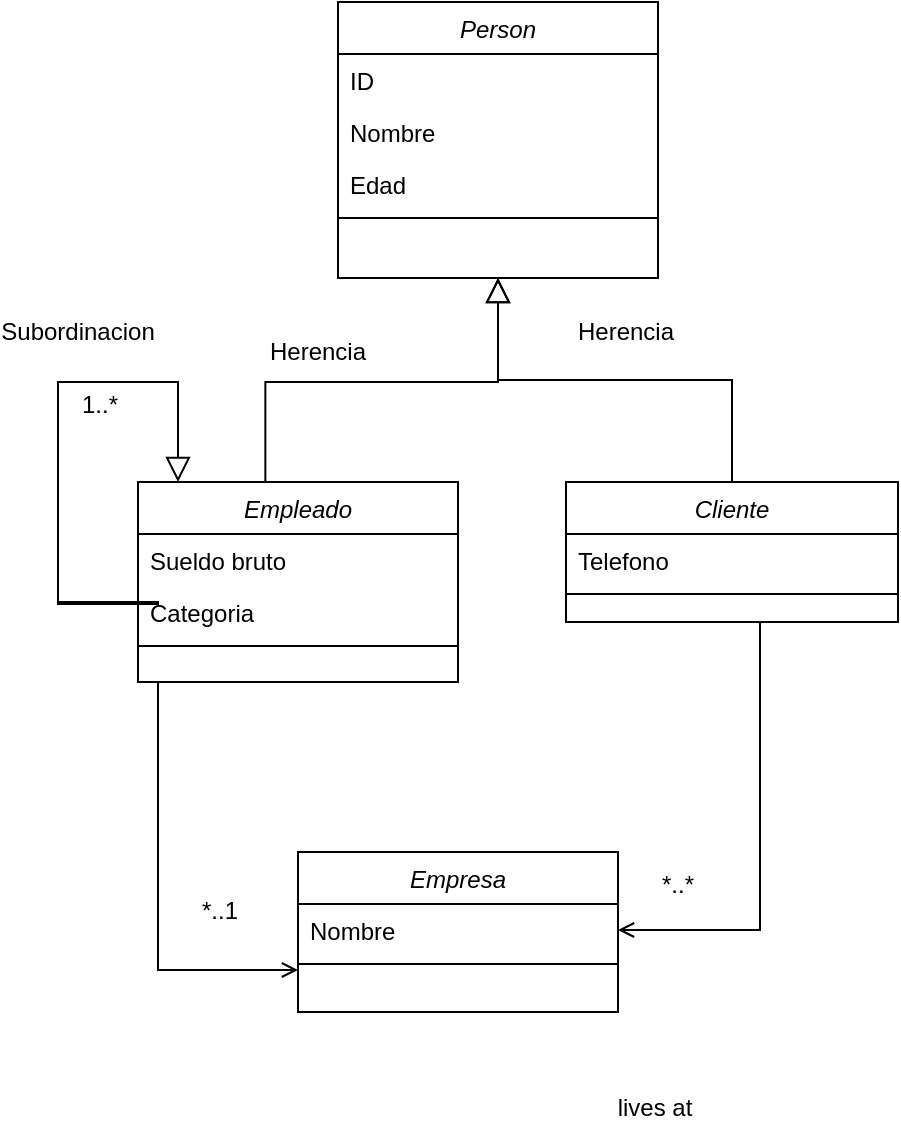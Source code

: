 <mxfile version="21.7.2" type="google">
  <diagram id="C5RBs43oDa-KdzZeNtuy" name="Page-1">
    <mxGraphModel grid="1" page="1" gridSize="10" guides="1" tooltips="1" connect="1" arrows="1" fold="1" pageScale="1" pageWidth="827" pageHeight="1169" math="0" shadow="0">
      <root>
        <mxCell id="WIyWlLk6GJQsqaUBKTNV-0" />
        <mxCell id="WIyWlLk6GJQsqaUBKTNV-1" parent="WIyWlLk6GJQsqaUBKTNV-0" />
        <mxCell id="zkfFHV4jXpPFQw0GAbJ--0" value="Person" style="swimlane;fontStyle=2;align=center;verticalAlign=top;childLayout=stackLayout;horizontal=1;startSize=26;horizontalStack=0;resizeParent=1;resizeLast=0;collapsible=1;marginBottom=0;rounded=0;shadow=0;strokeWidth=1;" vertex="1" parent="WIyWlLk6GJQsqaUBKTNV-1">
          <mxGeometry x="220" y="120" width="160" height="138" as="geometry">
            <mxRectangle x="230" y="140" width="160" height="26" as="alternateBounds" />
          </mxGeometry>
        </mxCell>
        <mxCell id="zkfFHV4jXpPFQw0GAbJ--1" value="ID" style="text;align=left;verticalAlign=top;spacingLeft=4;spacingRight=4;overflow=hidden;rotatable=0;points=[[0,0.5],[1,0.5]];portConstraint=eastwest;" vertex="1" parent="zkfFHV4jXpPFQw0GAbJ--0">
          <mxGeometry y="26" width="160" height="26" as="geometry" />
        </mxCell>
        <mxCell id="zkfFHV4jXpPFQw0GAbJ--2" value="Nombre" style="text;align=left;verticalAlign=top;spacingLeft=4;spacingRight=4;overflow=hidden;rotatable=0;points=[[0,0.5],[1,0.5]];portConstraint=eastwest;rounded=0;shadow=0;html=0;" vertex="1" parent="zkfFHV4jXpPFQw0GAbJ--0">
          <mxGeometry y="52" width="160" height="26" as="geometry" />
        </mxCell>
        <mxCell id="zkfFHV4jXpPFQw0GAbJ--3" value="Edad" style="text;align=left;verticalAlign=top;spacingLeft=4;spacingRight=4;overflow=hidden;rotatable=0;points=[[0,0.5],[1,0.5]];portConstraint=eastwest;rounded=0;shadow=0;html=0;" vertex="1" parent="zkfFHV4jXpPFQw0GAbJ--0">
          <mxGeometry y="78" width="160" height="26" as="geometry" />
        </mxCell>
        <mxCell id="zkfFHV4jXpPFQw0GAbJ--4" value="" style="line;html=1;strokeWidth=1;align=left;verticalAlign=middle;spacingTop=-1;spacingLeft=3;spacingRight=3;rotatable=0;labelPosition=right;points=[];portConstraint=eastwest;" vertex="1" parent="zkfFHV4jXpPFQw0GAbJ--0">
          <mxGeometry y="104" width="160" height="8" as="geometry" />
        </mxCell>
        <mxCell id="zkfFHV4jXpPFQw0GAbJ--12" value="" style="endArrow=block;endSize=10;endFill=0;shadow=0;strokeWidth=1;rounded=0;edgeStyle=elbowEdgeStyle;elbow=vertical;exitX=0.398;exitY=0.017;exitDx=0;exitDy=0;exitPerimeter=0;" edge="1" parent="WIyWlLk6GJQsqaUBKTNV-1" source="r3swf6ewg_lWxS3_q9oB-0" target="zkfFHV4jXpPFQw0GAbJ--0">
          <mxGeometry width="160" relative="1" as="geometry">
            <mxPoint x="200" y="360" as="sourcePoint" />
            <mxPoint x="200" y="203" as="targetPoint" />
          </mxGeometry>
        </mxCell>
        <mxCell id="zkfFHV4jXpPFQw0GAbJ--16" value="" style="endArrow=block;endSize=10;endFill=0;shadow=0;strokeWidth=1;rounded=0;edgeStyle=elbowEdgeStyle;elbow=vertical;exitX=0.5;exitY=0;exitDx=0;exitDy=0;" edge="1" parent="WIyWlLk6GJQsqaUBKTNV-1" source="r3swf6ewg_lWxS3_q9oB-6" target="zkfFHV4jXpPFQw0GAbJ--0">
          <mxGeometry width="160" relative="1" as="geometry">
            <mxPoint x="410" y="360" as="sourcePoint" />
            <mxPoint x="310" y="271" as="targetPoint" />
          </mxGeometry>
        </mxCell>
        <mxCell id="r3swf6ewg_lWxS3_q9oB-0" value="Empleado" style="swimlane;fontStyle=2;align=center;verticalAlign=top;childLayout=stackLayout;horizontal=1;startSize=26;horizontalStack=0;resizeParent=1;resizeLast=0;collapsible=1;marginBottom=0;rounded=0;shadow=0;strokeWidth=1;" vertex="1" parent="WIyWlLk6GJQsqaUBKTNV-1">
          <mxGeometry x="120" y="360" width="160" height="100" as="geometry">
            <mxRectangle x="230" y="140" width="160" height="26" as="alternateBounds" />
          </mxGeometry>
        </mxCell>
        <mxCell id="r3swf6ewg_lWxS3_q9oB-1" value="Sueldo bruto" style="text;align=left;verticalAlign=top;spacingLeft=4;spacingRight=4;overflow=hidden;rotatable=0;points=[[0,0.5],[1,0.5]];portConstraint=eastwest;" vertex="1" parent="r3swf6ewg_lWxS3_q9oB-0">
          <mxGeometry y="26" width="160" height="26" as="geometry" />
        </mxCell>
        <mxCell id="r3swf6ewg_lWxS3_q9oB-2" value="Categoria" style="text;align=left;verticalAlign=top;spacingLeft=4;spacingRight=4;overflow=hidden;rotatable=0;points=[[0,0.5],[1,0.5]];portConstraint=eastwest;rounded=0;shadow=0;html=0;" vertex="1" parent="r3swf6ewg_lWxS3_q9oB-0">
          <mxGeometry y="52" width="160" height="26" as="geometry" />
        </mxCell>
        <mxCell id="r3swf6ewg_lWxS3_q9oB-4" value="" style="line;html=1;strokeWidth=1;align=left;verticalAlign=middle;spacingTop=-1;spacingLeft=3;spacingRight=3;rotatable=0;labelPosition=right;points=[];portConstraint=eastwest;" vertex="1" parent="r3swf6ewg_lWxS3_q9oB-0">
          <mxGeometry y="78" width="160" height="8" as="geometry" />
        </mxCell>
        <mxCell id="r3swf6ewg_lWxS3_q9oB-6" value="Cliente" style="swimlane;fontStyle=2;align=center;verticalAlign=top;childLayout=stackLayout;horizontal=1;startSize=26;horizontalStack=0;resizeParent=1;resizeLast=0;collapsible=1;marginBottom=0;rounded=0;shadow=0;strokeWidth=1;" vertex="1" parent="WIyWlLk6GJQsqaUBKTNV-1">
          <mxGeometry x="334" y="360" width="166" height="70" as="geometry">
            <mxRectangle x="230" y="140" width="160" height="26" as="alternateBounds" />
          </mxGeometry>
        </mxCell>
        <mxCell id="r3swf6ewg_lWxS3_q9oB-8" value="Telefono" style="text;align=left;verticalAlign=top;spacingLeft=4;spacingRight=4;overflow=hidden;rotatable=0;points=[[0,0.5],[1,0.5]];portConstraint=eastwest;rounded=0;shadow=0;html=0;" vertex="1" parent="r3swf6ewg_lWxS3_q9oB-6">
          <mxGeometry y="26" width="166" height="26" as="geometry" />
        </mxCell>
        <mxCell id="r3swf6ewg_lWxS3_q9oB-10" value="" style="line;html=1;strokeWidth=1;align=left;verticalAlign=middle;spacingTop=-1;spacingLeft=3;spacingRight=3;rotatable=0;labelPosition=right;points=[];portConstraint=eastwest;" vertex="1" parent="r3swf6ewg_lWxS3_q9oB-6">
          <mxGeometry y="52" width="166" height="8" as="geometry" />
        </mxCell>
        <mxCell id="r3swf6ewg_lWxS3_q9oB-12" value="Empresa" style="swimlane;fontStyle=2;align=center;verticalAlign=top;childLayout=stackLayout;horizontal=1;startSize=26;horizontalStack=0;resizeParent=1;resizeLast=0;collapsible=1;marginBottom=0;rounded=0;shadow=0;strokeWidth=1;" vertex="1" parent="WIyWlLk6GJQsqaUBKTNV-1">
          <mxGeometry x="200" y="545" width="160" height="80" as="geometry">
            <mxRectangle x="230" y="140" width="160" height="26" as="alternateBounds" />
          </mxGeometry>
        </mxCell>
        <mxCell id="r3swf6ewg_lWxS3_q9oB-13" value="Nombre" style="text;align=left;verticalAlign=top;spacingLeft=4;spacingRight=4;overflow=hidden;rotatable=0;points=[[0,0.5],[1,0.5]];portConstraint=eastwest;" vertex="1" parent="r3swf6ewg_lWxS3_q9oB-12">
          <mxGeometry y="26" width="160" height="26" as="geometry" />
        </mxCell>
        <mxCell id="r3swf6ewg_lWxS3_q9oB-16" value="" style="line;html=1;strokeWidth=1;align=left;verticalAlign=middle;spacingTop=-1;spacingLeft=3;spacingRight=3;rotatable=0;labelPosition=right;points=[];portConstraint=eastwest;" vertex="1" parent="r3swf6ewg_lWxS3_q9oB-12">
          <mxGeometry y="52" width="160" height="8" as="geometry" />
        </mxCell>
        <mxCell id="r3swf6ewg_lWxS3_q9oB-19" value="Herencia" style="text;html=1;strokeColor=none;fillColor=none;align=center;verticalAlign=middle;whiteSpace=wrap;rounded=0;" vertex="1" parent="WIyWlLk6GJQsqaUBKTNV-1">
          <mxGeometry x="334" y="270" width="60" height="30" as="geometry" />
        </mxCell>
        <mxCell id="r3swf6ewg_lWxS3_q9oB-20" value="Herencia" style="text;html=1;strokeColor=none;fillColor=none;align=center;verticalAlign=middle;whiteSpace=wrap;rounded=0;" vertex="1" parent="WIyWlLk6GJQsqaUBKTNV-1">
          <mxGeometry x="180" y="280" width="60" height="30" as="geometry" />
        </mxCell>
        <mxCell id="r3swf6ewg_lWxS3_q9oB-22" value="" style="endArrow=open;shadow=0;strokeWidth=1;rounded=0;endFill=1;edgeStyle=elbowEdgeStyle;elbow=vertical;exitX=0.5;exitY=1;exitDx=0;exitDy=0;entryX=1;entryY=0.5;entryDx=0;entryDy=0;" edge="1" parent="WIyWlLk6GJQsqaUBKTNV-1" target="r3swf6ewg_lWxS3_q9oB-13">
          <mxGeometry x="0.5" y="41" relative="1" as="geometry">
            <mxPoint x="431" y="430" as="sourcePoint" />
            <mxPoint x="430" y="515" as="targetPoint" />
            <mxPoint x="-40" y="32" as="offset" />
            <Array as="points">
              <mxPoint x="400" y="584" />
            </Array>
          </mxGeometry>
        </mxCell>
        <mxCell id="r3swf6ewg_lWxS3_q9oB-23" value="*..*" style="resizable=0;align=left;verticalAlign=bottom;labelBackgroundColor=none;fontSize=12;" connectable="0" vertex="1" parent="r3swf6ewg_lWxS3_q9oB-22">
          <mxGeometry x="-1" relative="1" as="geometry">
            <mxPoint x="-51" y="140" as="offset" />
          </mxGeometry>
        </mxCell>
        <mxCell id="r3swf6ewg_lWxS3_q9oB-24" value="lives at" style="text;html=1;resizable=0;points=[];;align=center;verticalAlign=middle;labelBackgroundColor=none;rounded=0;shadow=0;strokeWidth=1;fontSize=12;" connectable="0" vertex="1" parent="r3swf6ewg_lWxS3_q9oB-22">
          <mxGeometry x="0.5" y="49" relative="1" as="geometry">
            <mxPoint x="-38" y="40" as="offset" />
          </mxGeometry>
        </mxCell>
        <mxCell id="r3swf6ewg_lWxS3_q9oB-28" value="" style="endArrow=open;shadow=0;strokeWidth=1;rounded=0;endFill=1;edgeStyle=elbowEdgeStyle;elbow=vertical;" edge="1" parent="WIyWlLk6GJQsqaUBKTNV-1" target="r3swf6ewg_lWxS3_q9oB-12">
          <mxGeometry x="0.5" y="41" relative="1" as="geometry">
            <mxPoint x="130" y="460" as="sourcePoint" />
            <mxPoint x="10" y="604" as="targetPoint" />
            <mxPoint x="-40" y="32" as="offset" />
            <Array as="points">
              <mxPoint x="50" y="604" />
            </Array>
          </mxGeometry>
        </mxCell>
        <mxCell id="r3swf6ewg_lWxS3_q9oB-29" value="*..1" style="resizable=0;align=left;verticalAlign=bottom;labelBackgroundColor=none;fontSize=12;" connectable="0" vertex="1" parent="r3swf6ewg_lWxS3_q9oB-28">
          <mxGeometry x="-1" relative="1" as="geometry">
            <mxPoint x="20" y="123" as="offset" />
          </mxGeometry>
        </mxCell>
        <mxCell id="r3swf6ewg_lWxS3_q9oB-37" value="" style="endArrow=block;endSize=10;endFill=0;shadow=0;strokeWidth=1;rounded=0;edgeStyle=orthogonalEdgeStyle;elbow=vertical;" edge="1" parent="WIyWlLk6GJQsqaUBKTNV-1" target="r3swf6ewg_lWxS3_q9oB-0">
          <mxGeometry width="160" relative="1" as="geometry">
            <mxPoint x="80" y="420" as="sourcePoint" />
            <mxPoint x="130" y="260" as="targetPoint" />
            <Array as="points">
              <mxPoint x="130" y="420" />
              <mxPoint x="130" y="421" />
              <mxPoint x="80" y="421" />
              <mxPoint x="80" y="310" />
              <mxPoint x="140" y="310" />
            </Array>
          </mxGeometry>
        </mxCell>
        <mxCell id="r3swf6ewg_lWxS3_q9oB-38" value="1..*" style="resizable=0;align=left;verticalAlign=bottom;labelBackgroundColor=none;fontSize=12;" connectable="0" vertex="1" parent="WIyWlLk6GJQsqaUBKTNV-1">
          <mxGeometry x="90" y="330" as="geometry" />
        </mxCell>
        <mxCell id="r3swf6ewg_lWxS3_q9oB-39" value="Subordinacion" style="text;html=1;strokeColor=none;fillColor=none;align=center;verticalAlign=middle;whiteSpace=wrap;rounded=0;" vertex="1" parent="WIyWlLk6GJQsqaUBKTNV-1">
          <mxGeometry x="60" y="270" width="60" height="30" as="geometry" />
        </mxCell>
      </root>
    </mxGraphModel>
  </diagram>
</mxfile>
